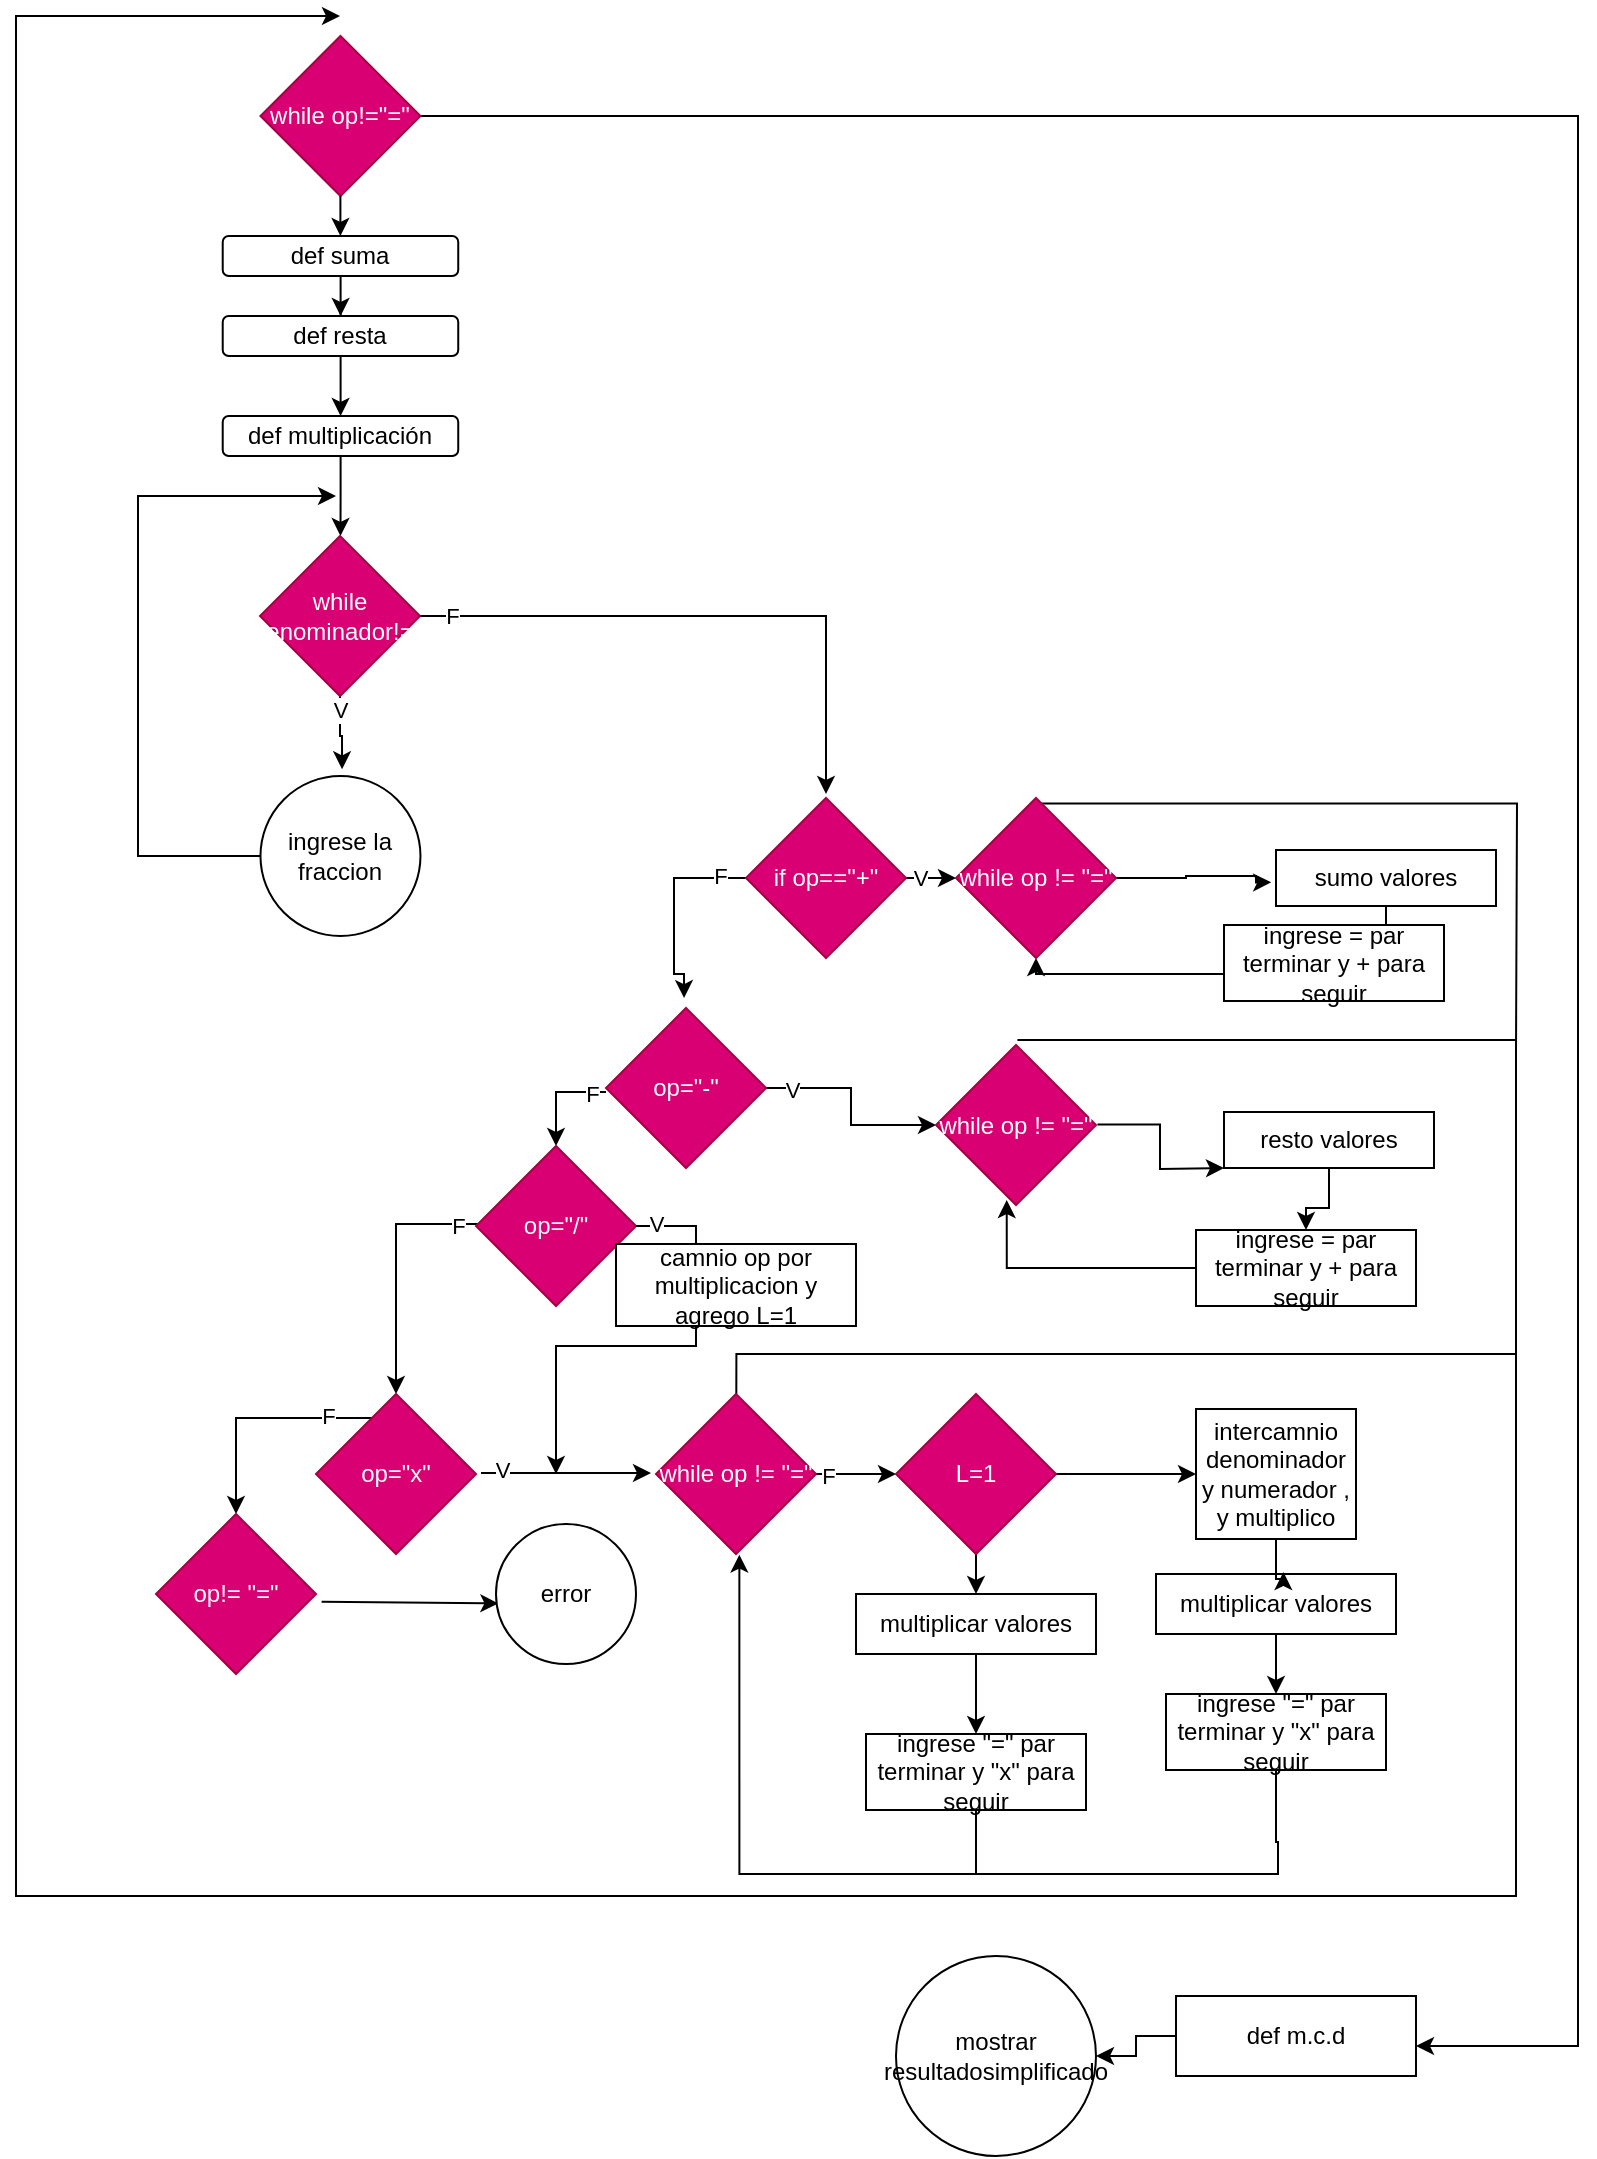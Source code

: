 <mxfile version="21.3.5" type="device">
  <diagram name="Page-1" id="fK5lDs1kcrJTTDJSl0Si">
    <mxGraphModel dx="1035" dy="567" grid="1" gridSize="10" guides="1" tooltips="1" connect="0" arrows="1" fold="1" page="1" pageScale="1" pageWidth="850" pageHeight="1100" math="0" shadow="0">
      <root>
        <mxCell id="0" />
        <mxCell id="1" parent="0" />
        <mxCell id="yimVJy0XfcsO3f4L6U-0-1" style="edgeStyle=orthogonalEdgeStyle;rounded=0;orthogonalLoop=1;jettySize=auto;html=1;" edge="1" parent="1" source="yimVJy0XfcsO3f4L6U-0-4">
          <mxGeometry relative="1" as="geometry">
            <mxPoint x="212.24" y="270" as="targetPoint" />
          </mxGeometry>
        </mxCell>
        <mxCell id="yimVJy0XfcsO3f4L6U-0-78" style="edgeStyle=orthogonalEdgeStyle;rounded=0;orthogonalLoop=1;jettySize=auto;html=1;" edge="1" parent="1" source="rFdzq7lu_0cl1mvgcB7l-2">
          <mxGeometry relative="1" as="geometry">
            <mxPoint x="750" y="1025" as="targetPoint" />
            <Array as="points">
              <mxPoint x="831" y="60" />
              <mxPoint x="831" y="1025" />
            </Array>
          </mxGeometry>
        </mxCell>
        <mxCell id="rFdzq7lu_0cl1mvgcB7l-2" value="while op!=&quot;=&quot;" style="rhombus;whiteSpace=wrap;html=1;fillColor=#d80073;fontColor=#ffffff;strokeColor=#A50040;" parent="1" vertex="1">
          <mxGeometry x="172.24" y="20" width="80" height="80" as="geometry" />
        </mxCell>
        <mxCell id="rFdzq7lu_0cl1mvgcB7l-12" style="edgeStyle=orthogonalEdgeStyle;rounded=0;orthogonalLoop=1;jettySize=auto;html=1;entryX=0.488;entryY=-0.062;entryDx=0;entryDy=0;entryPerimeter=0;" parent="1" source="rFdzq7lu_0cl1mvgcB7l-11" target="rFdzq7lu_0cl1mvgcB7l-15" edge="1">
          <mxGeometry relative="1" as="geometry">
            <mxPoint x="340" y="471" as="targetPoint" />
            <Array as="points">
              <mxPoint x="379" y="441" />
              <mxPoint x="379" y="489" />
              <mxPoint x="384" y="489" />
            </Array>
          </mxGeometry>
        </mxCell>
        <mxCell id="yimVJy0XfcsO3f4L6U-0-61" value="F" style="edgeLabel;html=1;align=center;verticalAlign=middle;resizable=0;points=[];" vertex="1" connectable="0" parent="rFdzq7lu_0cl1mvgcB7l-12">
          <mxGeometry x="-0.73" y="-1" relative="1" as="geometry">
            <mxPoint as="offset" />
          </mxGeometry>
        </mxCell>
        <mxCell id="rFdzq7lu_0cl1mvgcB7l-26" value="" style="edgeStyle=orthogonalEdgeStyle;rounded=0;orthogonalLoop=1;jettySize=auto;html=1;" parent="1" source="rFdzq7lu_0cl1mvgcB7l-11" edge="1">
          <mxGeometry relative="1" as="geometry">
            <mxPoint x="520" y="441" as="targetPoint" />
          </mxGeometry>
        </mxCell>
        <mxCell id="yimVJy0XfcsO3f4L6U-0-60" value="V" style="edgeLabel;html=1;align=center;verticalAlign=middle;resizable=0;points=[];" vertex="1" connectable="0" parent="rFdzq7lu_0cl1mvgcB7l-26">
          <mxGeometry x="-0.5" relative="1" as="geometry">
            <mxPoint as="offset" />
          </mxGeometry>
        </mxCell>
        <mxCell id="rFdzq7lu_0cl1mvgcB7l-11" value="if op==&quot;+&quot;" style="rhombus;whiteSpace=wrap;html=1;fillColor=#d80073;fontColor=#ffffff;strokeColor=#A50040;" parent="1" vertex="1">
          <mxGeometry x="415" y="401" width="80" height="80" as="geometry" />
        </mxCell>
        <mxCell id="rFdzq7lu_0cl1mvgcB7l-20" value="" style="edgeStyle=orthogonalEdgeStyle;rounded=0;orthogonalLoop=1;jettySize=auto;html=1;exitX=0;exitY=0.525;exitDx=0;exitDy=0;exitPerimeter=0;" parent="1" source="rFdzq7lu_0cl1mvgcB7l-15" target="rFdzq7lu_0cl1mvgcB7l-19" edge="1">
          <mxGeometry relative="1" as="geometry" />
        </mxCell>
        <mxCell id="yimVJy0XfcsO3f4L6U-0-63" value="F" style="edgeLabel;html=1;align=center;verticalAlign=middle;resizable=0;points=[];" vertex="1" connectable="0" parent="rFdzq7lu_0cl1mvgcB7l-20">
          <mxGeometry x="-0.717" y="1" relative="1" as="geometry">
            <mxPoint as="offset" />
          </mxGeometry>
        </mxCell>
        <mxCell id="rFdzq7lu_0cl1mvgcB7l-29" value="" style="edgeStyle=orthogonalEdgeStyle;rounded=0;orthogonalLoop=1;jettySize=auto;html=1;" parent="1" source="rFdzq7lu_0cl1mvgcB7l-15" target="yimVJy0XfcsO3f4L6U-0-31" edge="1">
          <mxGeometry relative="1" as="geometry">
            <mxPoint x="512.38" y="532.72" as="targetPoint" />
          </mxGeometry>
        </mxCell>
        <mxCell id="yimVJy0XfcsO3f4L6U-0-62" value="V" style="edgeLabel;html=1;align=center;verticalAlign=middle;resizable=0;points=[];" vertex="1" connectable="0" parent="rFdzq7lu_0cl1mvgcB7l-29">
          <mxGeometry x="-0.763" y="-1" relative="1" as="geometry">
            <mxPoint as="offset" />
          </mxGeometry>
        </mxCell>
        <mxCell id="rFdzq7lu_0cl1mvgcB7l-15" value="op=&quot;-&quot;" style="rhombus;whiteSpace=wrap;html=1;fillColor=#d80073;fontColor=#ffffff;strokeColor=#A50040;" parent="1" vertex="1">
          <mxGeometry x="345" y="506" width="80" height="80" as="geometry" />
        </mxCell>
        <mxCell id="rFdzq7lu_0cl1mvgcB7l-22" value="" style="edgeStyle=orthogonalEdgeStyle;rounded=0;orthogonalLoop=1;jettySize=auto;html=1;exitX=0.038;exitY=0.488;exitDx=0;exitDy=0;exitPerimeter=0;" parent="1" target="rFdzq7lu_0cl1mvgcB7l-21" edge="1">
          <mxGeometry relative="1" as="geometry">
            <Array as="points">
              <mxPoint x="240" y="614" />
            </Array>
            <mxPoint x="283.04" y="614.04" as="sourcePoint" />
          </mxGeometry>
        </mxCell>
        <mxCell id="yimVJy0XfcsO3f4L6U-0-65" value="F" style="edgeLabel;html=1;align=center;verticalAlign=middle;resizable=0;points=[];" vertex="1" connectable="0" parent="rFdzq7lu_0cl1mvgcB7l-22">
          <mxGeometry x="-0.814" y="1" relative="1" as="geometry">
            <mxPoint as="offset" />
          </mxGeometry>
        </mxCell>
        <mxCell id="rFdzq7lu_0cl1mvgcB7l-19" value="op=&quot;/&quot;" style="rhombus;whiteSpace=wrap;html=1;fillColor=#d80073;fontColor=#ffffff;strokeColor=#A50040;" parent="1" vertex="1">
          <mxGeometry x="280" y="575" width="80" height="80" as="geometry" />
        </mxCell>
        <mxCell id="rFdzq7lu_0cl1mvgcB7l-24" value="" style="edgeStyle=orthogonalEdgeStyle;rounded=0;orthogonalLoop=1;jettySize=auto;html=1;" parent="1" source="rFdzq7lu_0cl1mvgcB7l-21" target="rFdzq7lu_0cl1mvgcB7l-23" edge="1">
          <mxGeometry relative="1" as="geometry">
            <Array as="points">
              <mxPoint x="160" y="711" />
            </Array>
          </mxGeometry>
        </mxCell>
        <mxCell id="yimVJy0XfcsO3f4L6U-0-67" value="F" style="edgeLabel;html=1;align=center;verticalAlign=middle;resizable=0;points=[];" vertex="1" connectable="0" parent="rFdzq7lu_0cl1mvgcB7l-24">
          <mxGeometry x="-0.625" y="-1" relative="1" as="geometry">
            <mxPoint as="offset" />
          </mxGeometry>
        </mxCell>
        <mxCell id="rFdzq7lu_0cl1mvgcB7l-21" value="op=&quot;x&quot;" style="rhombus;whiteSpace=wrap;html=1;fillColor=#d80073;fontColor=#ffffff;strokeColor=#A50040;" parent="1" vertex="1">
          <mxGeometry x="200" y="699" width="80" height="80" as="geometry" />
        </mxCell>
        <mxCell id="rFdzq7lu_0cl1mvgcB7l-23" value="op!= &quot;=&quot;" style="rhombus;whiteSpace=wrap;html=1;fillColor=#d80073;fontColor=#ffffff;strokeColor=#A50040;" parent="1" vertex="1">
          <mxGeometry x="120" y="759" width="80" height="80" as="geometry" />
        </mxCell>
        <mxCell id="rFdzq7lu_0cl1mvgcB7l-34" value="" style="edgeStyle=orthogonalEdgeStyle;rounded=0;orthogonalLoop=1;jettySize=auto;html=1;" parent="1" edge="1">
          <mxGeometry relative="1" as="geometry">
            <mxPoint x="282.5" y="738.5" as="sourcePoint" />
            <mxPoint x="367.5" y="738.5" as="targetPoint" />
          </mxGeometry>
        </mxCell>
        <mxCell id="yimVJy0XfcsO3f4L6U-0-66" value="V" style="edgeLabel;html=1;align=center;verticalAlign=middle;resizable=0;points=[];" vertex="1" connectable="0" parent="rFdzq7lu_0cl1mvgcB7l-34">
          <mxGeometry x="-0.766" y="2" relative="1" as="geometry">
            <mxPoint as="offset" />
          </mxGeometry>
        </mxCell>
        <mxCell id="rFdzq7lu_0cl1mvgcB7l-38" value="" style="edgeStyle=orthogonalEdgeStyle;rounded=0;orthogonalLoop=1;jettySize=auto;html=1;exitX=1.035;exitY=0.548;exitDx=0;exitDy=0;exitPerimeter=0;entryX=0.017;entryY=0.567;entryDx=0;entryDy=0;entryPerimeter=0;" parent="1" target="rFdzq7lu_0cl1mvgcB7l-39" edge="1" source="rFdzq7lu_0cl1mvgcB7l-23">
          <mxGeometry relative="1" as="geometry">
            <mxPoint x="200" y="771" as="sourcePoint" />
            <mxPoint x="280" y="766" as="targetPoint" />
            <Array as="points">
              <mxPoint x="291" y="803" />
            </Array>
          </mxGeometry>
        </mxCell>
        <mxCell id="rFdzq7lu_0cl1mvgcB7l-39" value="error" style="ellipse;whiteSpace=wrap;html=1;aspect=fixed;" parent="1" vertex="1">
          <mxGeometry x="290" y="764" width="70" height="70" as="geometry" />
        </mxCell>
        <mxCell id="rFdzq7lu_0cl1mvgcB7l-41" style="edgeStyle=orthogonalEdgeStyle;rounded=0;orthogonalLoop=1;jettySize=auto;html=1;entryX=0.5;entryY=-0.025;entryDx=0;entryDy=0;entryPerimeter=0;" parent="1" source="yimVJy0XfcsO3f4L6U-0-19" target="rFdzq7lu_0cl1mvgcB7l-11" edge="1">
          <mxGeometry relative="1" as="geometry">
            <mxPoint x="450" y="430" as="targetPoint" />
            <mxPoint x="310" y="380" as="sourcePoint" />
            <Array as="points">
              <mxPoint x="455" y="310" />
            </Array>
          </mxGeometry>
        </mxCell>
        <mxCell id="yimVJy0XfcsO3f4L6U-0-70" value="F" style="edgeLabel;html=1;align=center;verticalAlign=middle;resizable=0;points=[];" vertex="1" connectable="0" parent="rFdzq7lu_0cl1mvgcB7l-41">
          <mxGeometry x="-0.891" relative="1" as="geometry">
            <mxPoint as="offset" />
          </mxGeometry>
        </mxCell>
        <mxCell id="yimVJy0XfcsO3f4L6U-0-3" value="" style="edgeStyle=orthogonalEdgeStyle;rounded=0;orthogonalLoop=1;jettySize=auto;html=1;" edge="1" parent="1" source="rFdzq7lu_0cl1mvgcB7l-2" target="yimVJy0XfcsO3f4L6U-0-2">
          <mxGeometry relative="1" as="geometry">
            <mxPoint x="212.24" y="270" as="targetPoint" />
            <mxPoint x="212" y="100" as="sourcePoint" />
          </mxGeometry>
        </mxCell>
        <mxCell id="yimVJy0XfcsO3f4L6U-0-2" value="def suma" style="rounded=1;whiteSpace=wrap;html=1;" vertex="1" parent="1">
          <mxGeometry x="153.36" y="120" width="117.76" height="20" as="geometry" />
        </mxCell>
        <mxCell id="yimVJy0XfcsO3f4L6U-0-6" value="" style="edgeStyle=orthogonalEdgeStyle;rounded=0;orthogonalLoop=1;jettySize=auto;html=1;" edge="1" parent="1" source="yimVJy0XfcsO3f4L6U-0-2" target="yimVJy0XfcsO3f4L6U-0-5">
          <mxGeometry relative="1" as="geometry">
            <mxPoint x="212.24" y="270" as="targetPoint" />
            <mxPoint x="212" y="120" as="sourcePoint" />
          </mxGeometry>
        </mxCell>
        <mxCell id="yimVJy0XfcsO3f4L6U-0-5" value="def resta" style="rounded=1;whiteSpace=wrap;html=1;" vertex="1" parent="1">
          <mxGeometry x="153.36" y="160" width="117.76" height="20" as="geometry" />
        </mxCell>
        <mxCell id="yimVJy0XfcsO3f4L6U-0-7" value="" style="edgeStyle=orthogonalEdgeStyle;rounded=0;orthogonalLoop=1;jettySize=auto;html=1;" edge="1" parent="1" source="yimVJy0XfcsO3f4L6U-0-5" target="yimVJy0XfcsO3f4L6U-0-4">
          <mxGeometry relative="1" as="geometry">
            <mxPoint x="212.24" y="270" as="targetPoint" />
            <mxPoint x="212" y="160" as="sourcePoint" />
          </mxGeometry>
        </mxCell>
        <mxCell id="yimVJy0XfcsO3f4L6U-0-4" value="def multiplicación" style="rounded=1;whiteSpace=wrap;html=1;" vertex="1" parent="1">
          <mxGeometry x="153.36" y="210" width="117.76" height="20" as="geometry" />
        </mxCell>
        <mxCell id="yimVJy0XfcsO3f4L6U-0-27" style="edgeStyle=orthogonalEdgeStyle;rounded=0;orthogonalLoop=1;jettySize=auto;html=1;" edge="1" parent="1" source="yimVJy0XfcsO3f4L6U-0-8" target="yimVJy0XfcsO3f4L6U-0-22">
          <mxGeometry relative="1" as="geometry">
            <mxPoint x="690" y="519" as="targetPoint" />
            <Array as="points">
              <mxPoint x="735" y="487" />
              <mxPoint x="691" y="487" />
              <mxPoint x="691" y="489" />
              <mxPoint x="560" y="489" />
            </Array>
          </mxGeometry>
        </mxCell>
        <mxCell id="yimVJy0XfcsO3f4L6U-0-8" value="sumo valores" style="rounded=0;whiteSpace=wrap;html=1;" vertex="1" parent="1">
          <mxGeometry x="680" y="427" width="110" height="28" as="geometry" />
        </mxCell>
        <mxCell id="yimVJy0XfcsO3f4L6U-0-34" style="edgeStyle=orthogonalEdgeStyle;rounded=0;orthogonalLoop=1;jettySize=auto;html=1;" edge="1" parent="1" source="yimVJy0XfcsO3f4L6U-0-9" target="yimVJy0XfcsO3f4L6U-0-32">
          <mxGeometry relative="1" as="geometry">
            <mxPoint x="706.5" y="600" as="sourcePoint" />
          </mxGeometry>
        </mxCell>
        <mxCell id="yimVJy0XfcsO3f4L6U-0-9" value="resto valores" style="rounded=0;whiteSpace=wrap;html=1;" vertex="1" parent="1">
          <mxGeometry x="654" y="558" width="105" height="28" as="geometry" />
        </mxCell>
        <mxCell id="yimVJy0XfcsO3f4L6U-0-15" style="edgeStyle=orthogonalEdgeStyle;rounded=0;orthogonalLoop=1;jettySize=auto;html=1;exitX=1;exitY=0.5;exitDx=0;exitDy=0;exitPerimeter=0;" edge="1" parent="1">
          <mxGeometry relative="1" as="geometry">
            <mxPoint x="360" y="615" as="sourcePoint" />
            <mxPoint x="320" y="739" as="targetPoint" />
            <Array as="points">
              <mxPoint x="390" y="615" />
              <mxPoint x="390" y="675" />
              <mxPoint x="320" y="675" />
              <mxPoint x="320" y="715" />
            </Array>
          </mxGeometry>
        </mxCell>
        <mxCell id="yimVJy0XfcsO3f4L6U-0-64" value="V" style="edgeLabel;html=1;align=center;verticalAlign=middle;resizable=0;points=[];" vertex="1" connectable="0" parent="yimVJy0XfcsO3f4L6U-0-15">
          <mxGeometry x="-0.911" y="1" relative="1" as="geometry">
            <mxPoint as="offset" />
          </mxGeometry>
        </mxCell>
        <mxCell id="yimVJy0XfcsO3f4L6U-0-54" style="edgeStyle=orthogonalEdgeStyle;rounded=0;orthogonalLoop=1;jettySize=auto;html=1;entryX=0.5;entryY=0;entryDx=0;entryDy=0;entryPerimeter=0;" edge="1" parent="1" source="yimVJy0XfcsO3f4L6U-0-16" target="yimVJy0XfcsO3f4L6U-0-33">
          <mxGeometry relative="1" as="geometry" />
        </mxCell>
        <mxCell id="yimVJy0XfcsO3f4L6U-0-16" value="multiplicar valores" style="rounded=0;whiteSpace=wrap;html=1;" vertex="1" parent="1">
          <mxGeometry x="620" y="789" width="120" height="30" as="geometry" />
        </mxCell>
        <mxCell id="yimVJy0XfcsO3f4L6U-0-21" style="edgeStyle=orthogonalEdgeStyle;rounded=0;orthogonalLoop=1;jettySize=auto;html=1;" edge="1" parent="1" source="yimVJy0XfcsO3f4L6U-0-17">
          <mxGeometry relative="1" as="geometry">
            <mxPoint x="210" y="250" as="targetPoint" />
            <Array as="points">
              <mxPoint x="111" y="430" />
              <mxPoint x="111" y="250" />
            </Array>
          </mxGeometry>
        </mxCell>
        <mxCell id="yimVJy0XfcsO3f4L6U-0-17" value="ingrese la fraccion" style="ellipse;whiteSpace=wrap;html=1;" vertex="1" parent="1">
          <mxGeometry x="172.24" y="390" width="80" height="80" as="geometry" />
        </mxCell>
        <mxCell id="yimVJy0XfcsO3f4L6U-0-20" style="edgeStyle=orthogonalEdgeStyle;rounded=0;orthogonalLoop=1;jettySize=auto;html=1;entryX=0.51;entryY=-0.042;entryDx=0;entryDy=0;entryPerimeter=0;" edge="1" parent="1" source="yimVJy0XfcsO3f4L6U-0-19" target="yimVJy0XfcsO3f4L6U-0-17">
          <mxGeometry relative="1" as="geometry" />
        </mxCell>
        <mxCell id="yimVJy0XfcsO3f4L6U-0-71" value="V" style="edgeLabel;html=1;align=center;verticalAlign=middle;resizable=0;points=[];" vertex="1" connectable="0" parent="yimVJy0XfcsO3f4L6U-0-20">
          <mxGeometry x="-0.663" relative="1" as="geometry">
            <mxPoint as="offset" />
          </mxGeometry>
        </mxCell>
        <mxCell id="yimVJy0XfcsO3f4L6U-0-19" value="while denominador!=0" style="rhombus;whiteSpace=wrap;html=1;fillColor=#d80073;fontColor=#ffffff;strokeColor=#A50040;" vertex="1" parent="1">
          <mxGeometry x="172" y="270" width="80" height="80" as="geometry" />
        </mxCell>
        <mxCell id="yimVJy0XfcsO3f4L6U-0-23" style="edgeStyle=orthogonalEdgeStyle;rounded=0;orthogonalLoop=1;jettySize=auto;html=1;entryX=-0.022;entryY=0.577;entryDx=0;entryDy=0;entryPerimeter=0;" edge="1" parent="1" source="yimVJy0XfcsO3f4L6U-0-22" target="yimVJy0XfcsO3f4L6U-0-8">
          <mxGeometry relative="1" as="geometry">
            <mxPoint x="670" y="439.0" as="targetPoint" />
            <Array as="points">
              <mxPoint x="635" y="441" />
              <mxPoint x="635" y="440" />
              <mxPoint x="670" y="440" />
              <mxPoint x="670" y="443" />
            </Array>
          </mxGeometry>
        </mxCell>
        <mxCell id="yimVJy0XfcsO3f4L6U-0-74" style="edgeStyle=orthogonalEdgeStyle;rounded=0;orthogonalLoop=1;jettySize=auto;html=1;exitX=0.498;exitY=0.034;exitDx=0;exitDy=0;exitPerimeter=0;endArrow=none;endFill=0;" edge="1" parent="1" source="yimVJy0XfcsO3f4L6U-0-22">
          <mxGeometry relative="1" as="geometry">
            <mxPoint x="800" y="529" as="targetPoint" />
          </mxGeometry>
        </mxCell>
        <mxCell id="yimVJy0XfcsO3f4L6U-0-22" value="while op != &quot;=&quot;" style="rhombus;whiteSpace=wrap;html=1;fillColor=#d80073;fontColor=#ffffff;strokeColor=#A50040;" vertex="1" parent="1">
          <mxGeometry x="520" y="401" width="80" height="80" as="geometry" />
        </mxCell>
        <mxCell id="yimVJy0XfcsO3f4L6U-0-29" value="ingrese = par terminar y + para seguir" style="rounded=0;whiteSpace=wrap;html=1;" vertex="1" parent="1">
          <mxGeometry x="654" y="464.5" width="110" height="38" as="geometry" />
        </mxCell>
        <mxCell id="yimVJy0XfcsO3f4L6U-0-44" value="" style="edgeStyle=orthogonalEdgeStyle;rounded=0;orthogonalLoop=1;jettySize=auto;html=1;" edge="1" parent="1" source="yimVJy0XfcsO3f4L6U-0-30" target="yimVJy0XfcsO3f4L6U-0-43">
          <mxGeometry relative="1" as="geometry" />
        </mxCell>
        <mxCell id="yimVJy0XfcsO3f4L6U-0-68" value="F" style="edgeLabel;html=1;align=center;verticalAlign=middle;resizable=0;points=[];" vertex="1" connectable="0" parent="yimVJy0XfcsO3f4L6U-0-44">
          <mxGeometry x="-0.726" y="-1" relative="1" as="geometry">
            <mxPoint as="offset" />
          </mxGeometry>
        </mxCell>
        <mxCell id="yimVJy0XfcsO3f4L6U-0-75" style="edgeStyle=orthogonalEdgeStyle;rounded=0;orthogonalLoop=1;jettySize=auto;html=1;exitX=0.502;exitY=0.002;exitDx=0;exitDy=0;exitPerimeter=0;endArrow=none;endFill=0;" edge="1" parent="1" source="yimVJy0XfcsO3f4L6U-0-30">
          <mxGeometry relative="1" as="geometry">
            <mxPoint x="800" y="699" as="targetPoint" />
            <Array as="points">
              <mxPoint x="410" y="679" />
              <mxPoint x="800" y="679" />
            </Array>
          </mxGeometry>
        </mxCell>
        <mxCell id="yimVJy0XfcsO3f4L6U-0-30" value="while op != &quot;=&quot;" style="rhombus;whiteSpace=wrap;html=1;fillColor=#d80073;fontColor=#ffffff;strokeColor=#A50040;" vertex="1" parent="1">
          <mxGeometry x="370" y="699" width="80" height="80" as="geometry" />
        </mxCell>
        <mxCell id="yimVJy0XfcsO3f4L6U-0-36" style="edgeStyle=orthogonalEdgeStyle;rounded=0;orthogonalLoop=1;jettySize=auto;html=1;exitX=1.009;exitY=0.497;exitDx=0;exitDy=0;exitPerimeter=0;" edge="1" parent="1" source="yimVJy0XfcsO3f4L6U-0-31">
          <mxGeometry relative="1" as="geometry">
            <mxPoint x="590" y="578.5" as="sourcePoint" />
            <mxPoint x="654" y="586" as="targetPoint" />
          </mxGeometry>
        </mxCell>
        <mxCell id="yimVJy0XfcsO3f4L6U-0-73" style="edgeStyle=orthogonalEdgeStyle;rounded=0;orthogonalLoop=1;jettySize=auto;html=1;exitX=0.509;exitY=-0.031;exitDx=0;exitDy=0;exitPerimeter=0;" edge="1" parent="1" source="yimVJy0XfcsO3f4L6U-0-31">
          <mxGeometry relative="1" as="geometry">
            <mxPoint x="212" y="10" as="targetPoint" />
            <Array as="points">
              <mxPoint x="800" y="522" />
              <mxPoint x="800" y="950" />
              <mxPoint x="50" y="950" />
              <mxPoint x="50" y="10" />
            </Array>
          </mxGeometry>
        </mxCell>
        <mxCell id="yimVJy0XfcsO3f4L6U-0-31" value="while op != &quot;=&quot;" style="rhombus;whiteSpace=wrap;html=1;fillColor=#d80073;fontColor=#ffffff;strokeColor=#A50040;" vertex="1" parent="1">
          <mxGeometry x="510" y="524.5" width="80" height="80" as="geometry" />
        </mxCell>
        <mxCell id="yimVJy0XfcsO3f4L6U-0-35" style="edgeStyle=orthogonalEdgeStyle;rounded=0;orthogonalLoop=1;jettySize=auto;html=1;entryX=0.442;entryY=0.969;entryDx=0;entryDy=0;entryPerimeter=0;" edge="1" parent="1" source="yimVJy0XfcsO3f4L6U-0-32" target="yimVJy0XfcsO3f4L6U-0-31">
          <mxGeometry relative="1" as="geometry">
            <mxPoint x="547.84" y="622.18" as="targetPoint" />
          </mxGeometry>
        </mxCell>
        <mxCell id="yimVJy0XfcsO3f4L6U-0-32" value="ingrese = par terminar y + para seguir" style="rounded=0;whiteSpace=wrap;html=1;" vertex="1" parent="1">
          <mxGeometry x="640" y="617" width="110" height="38" as="geometry" />
        </mxCell>
        <mxCell id="yimVJy0XfcsO3f4L6U-0-56" style="edgeStyle=orthogonalEdgeStyle;rounded=0;orthogonalLoop=1;jettySize=auto;html=1;entryX=0.521;entryY=1.004;entryDx=0;entryDy=0;entryPerimeter=0;" edge="1" parent="1" source="yimVJy0XfcsO3f4L6U-0-33" target="yimVJy0XfcsO3f4L6U-0-30">
          <mxGeometry relative="1" as="geometry">
            <mxPoint x="420" y="959" as="targetPoint" />
            <Array as="points">
              <mxPoint x="680" y="923" />
              <mxPoint x="681" y="923" />
              <mxPoint x="681" y="939" />
              <mxPoint x="412" y="939" />
            </Array>
          </mxGeometry>
        </mxCell>
        <mxCell id="yimVJy0XfcsO3f4L6U-0-33" value="ingrese &quot;=&quot; par terminar y &quot;x&quot; para seguir" style="rounded=0;whiteSpace=wrap;html=1;" vertex="1" parent="1">
          <mxGeometry x="625" y="849" width="110" height="38" as="geometry" />
        </mxCell>
        <mxCell id="yimVJy0XfcsO3f4L6U-0-52" style="edgeStyle=orthogonalEdgeStyle;rounded=0;orthogonalLoop=1;jettySize=auto;html=1;entryX=0.531;entryY=-0.033;entryDx=0;entryDy=0;entryPerimeter=0;" edge="1" parent="1" source="yimVJy0XfcsO3f4L6U-0-39" target="yimVJy0XfcsO3f4L6U-0-16">
          <mxGeometry relative="1" as="geometry" />
        </mxCell>
        <mxCell id="yimVJy0XfcsO3f4L6U-0-39" value="intercamnio denominador y numerador , y multiplico" style="rounded=0;whiteSpace=wrap;html=1;" vertex="1" parent="1">
          <mxGeometry x="640" y="706.5" width="80" height="65" as="geometry" />
        </mxCell>
        <mxCell id="yimVJy0XfcsO3f4L6U-0-40" value="camnio op por multiplicacion y agrego L=1" style="rounded=0;whiteSpace=wrap;html=1;" vertex="1" parent="1">
          <mxGeometry x="350" y="624" width="120" height="41" as="geometry" />
        </mxCell>
        <mxCell id="yimVJy0XfcsO3f4L6U-0-48" value="" style="edgeStyle=orthogonalEdgeStyle;rounded=0;orthogonalLoop=1;jettySize=auto;html=1;" edge="1" parent="1" source="yimVJy0XfcsO3f4L6U-0-43" target="yimVJy0XfcsO3f4L6U-0-39">
          <mxGeometry relative="1" as="geometry" />
        </mxCell>
        <mxCell id="yimVJy0XfcsO3f4L6U-0-50" value="" style="edgeStyle=orthogonalEdgeStyle;rounded=0;orthogonalLoop=1;jettySize=auto;html=1;" edge="1" parent="1" source="yimVJy0XfcsO3f4L6U-0-43">
          <mxGeometry relative="1" as="geometry">
            <mxPoint x="530" y="799" as="targetPoint" />
          </mxGeometry>
        </mxCell>
        <mxCell id="yimVJy0XfcsO3f4L6U-0-43" value="L=1" style="rhombus;whiteSpace=wrap;html=1;fillColor=#d80073;fontColor=#ffffff;strokeColor=#A50040;" vertex="1" parent="1">
          <mxGeometry x="490" y="699" width="80" height="80" as="geometry" />
        </mxCell>
        <mxCell id="yimVJy0XfcsO3f4L6U-0-55" style="edgeStyle=orthogonalEdgeStyle;rounded=0;orthogonalLoop=1;jettySize=auto;html=1;" edge="1" parent="1" source="yimVJy0XfcsO3f4L6U-0-51" target="yimVJy0XfcsO3f4L6U-0-53">
          <mxGeometry relative="1" as="geometry" />
        </mxCell>
        <mxCell id="yimVJy0XfcsO3f4L6U-0-51" value="multiplicar valores" style="rounded=0;whiteSpace=wrap;html=1;" vertex="1" parent="1">
          <mxGeometry x="470" y="799" width="120" height="30" as="geometry" />
        </mxCell>
        <mxCell id="yimVJy0XfcsO3f4L6U-0-57" style="edgeStyle=orthogonalEdgeStyle;rounded=0;orthogonalLoop=1;jettySize=auto;html=1;endArrow=none;endFill=0;" edge="1" parent="1" source="yimVJy0XfcsO3f4L6U-0-53">
          <mxGeometry relative="1" as="geometry">
            <mxPoint x="530" y="939" as="targetPoint" />
          </mxGeometry>
        </mxCell>
        <mxCell id="yimVJy0XfcsO3f4L6U-0-53" value="ingrese &quot;=&quot; par terminar y &quot;x&quot; para seguir" style="rounded=0;whiteSpace=wrap;html=1;" vertex="1" parent="1">
          <mxGeometry x="475" y="869" width="110" height="38" as="geometry" />
        </mxCell>
        <mxCell id="yimVJy0XfcsO3f4L6U-0-80" style="edgeStyle=orthogonalEdgeStyle;rounded=0;orthogonalLoop=1;jettySize=auto;html=1;" edge="1" parent="1" source="yimVJy0XfcsO3f4L6U-0-79" target="yimVJy0XfcsO3f4L6U-0-81">
          <mxGeometry relative="1" as="geometry">
            <mxPoint x="560" y="1020" as="targetPoint" />
          </mxGeometry>
        </mxCell>
        <mxCell id="yimVJy0XfcsO3f4L6U-0-79" value="def m.c.d" style="rounded=0;whiteSpace=wrap;html=1;" vertex="1" parent="1">
          <mxGeometry x="630" y="1000" width="120" height="40" as="geometry" />
        </mxCell>
        <mxCell id="yimVJy0XfcsO3f4L6U-0-81" value="mostrar resultadosimplificado" style="ellipse;whiteSpace=wrap;html=1;aspect=fixed;" vertex="1" parent="1">
          <mxGeometry x="490" y="980" width="100" height="100" as="geometry" />
        </mxCell>
      </root>
    </mxGraphModel>
  </diagram>
</mxfile>
